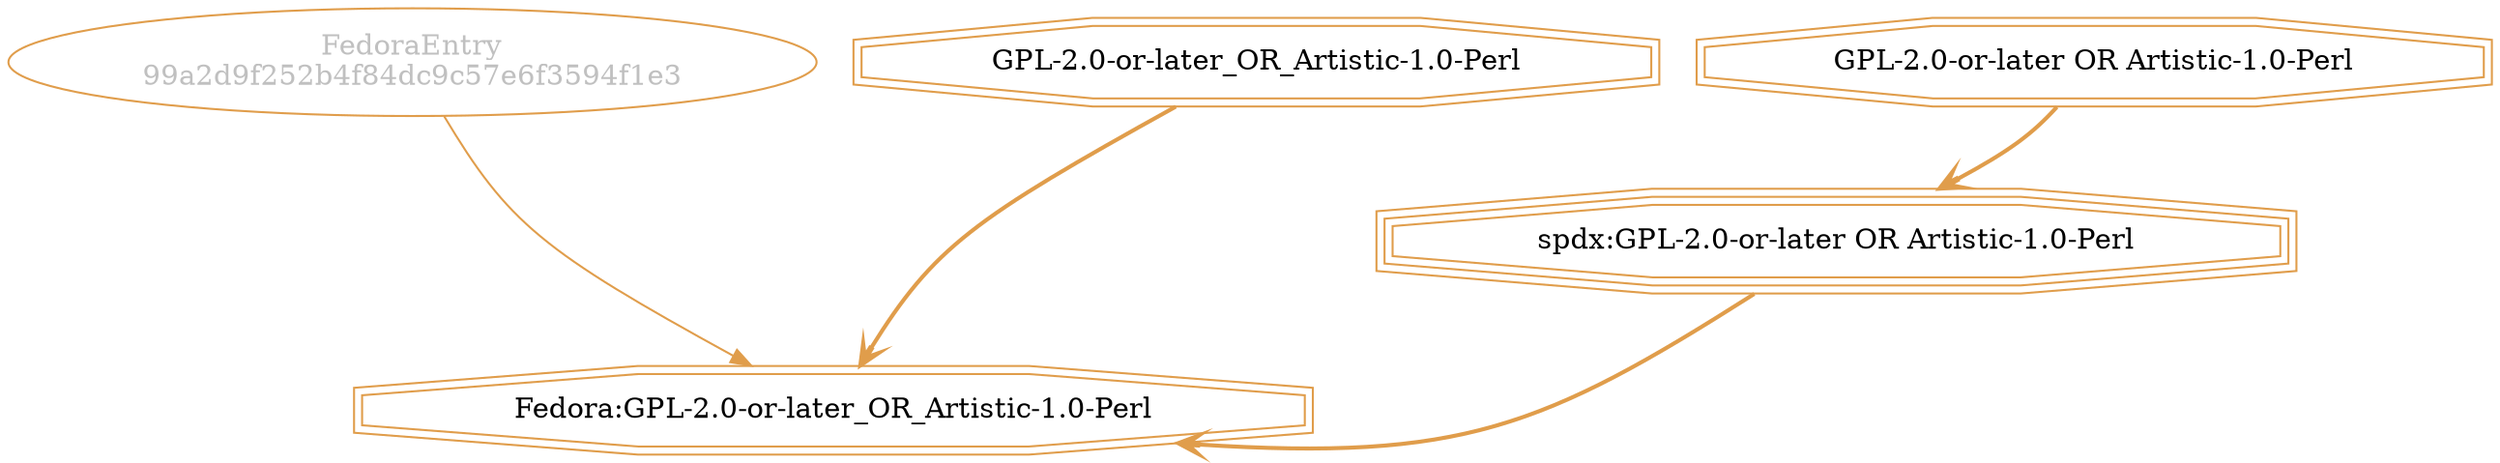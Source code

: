 strict digraph {
    node [shape=box];
    graph [splines=curved];
    6511 [label="FedoraEntry\n99a2d9f252b4f84dc9c57e6f3594f1e3"
         ,fontcolor=gray
         ,color="#e09d4b"
         ,fillcolor="beige;1"
         ,shape=ellipse];
    6512 [label="Fedora:GPL-2.0-or-later_OR_Artistic-1.0-Perl"
         ,color="#e09d4b"
         ,shape=doubleoctagon];
    6513 [label="GPL-2.0-or-later_OR_Artistic-1.0-Perl"
         ,color="#e09d4b"
         ,shape=doubleoctagon];
    6514 [label="spdx:GPL-2.0-or-later OR Artistic-1.0-Perl"
         ,color="#e09d4b"
         ,shape=tripleoctagon];
    6515 [label="GPL-2.0-or-later OR Artistic-1.0-Perl"
         ,color="#e09d4b"
         ,shape=doubleoctagon];
    6511 -> 6512 [weight=0.5
                 ,color="#e09d4b"];
    6513 -> 6512 [style=bold
                 ,arrowhead=vee
                 ,weight=0.7
                 ,color="#e09d4b"];
    6514 -> 6512 [style=bold
                 ,arrowhead=vee
                 ,weight=0.7
                 ,color="#e09d4b"];
    6515 -> 6514 [style=bold
                 ,arrowhead=vee
                 ,weight=0.7
                 ,color="#e09d4b"];
}
